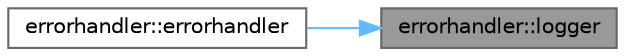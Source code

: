 digraph "errorhandler::logger"
{
 // LATEX_PDF_SIZE
  bgcolor="transparent";
  edge [fontname=Helvetica,fontsize=10,labelfontname=Helvetica,labelfontsize=10];
  node [fontname=Helvetica,fontsize=10,shape=box,height=0.2,width=0.4];
  rankdir="RL";
  Node1 [id="Node000001",label="errorhandler::logger",height=0.2,width=0.4,color="gray40", fillcolor="grey60", style="filled", fontcolor="black",tooltip="Запись ошибки в журнал"];
  Node1 -> Node2 [id="edge1_Node000001_Node000002",dir="back",color="steelblue1",style="solid",tooltip=" "];
  Node2 [id="Node000002",label="errorhandler::errorhandler",height=0.2,width=0.4,color="grey40", fillcolor="white", style="filled",URL="$classerrorhandler.html#af4d728f427d86b9320f52fb2d275c4b1",tooltip="Конструктор класса"];
}
